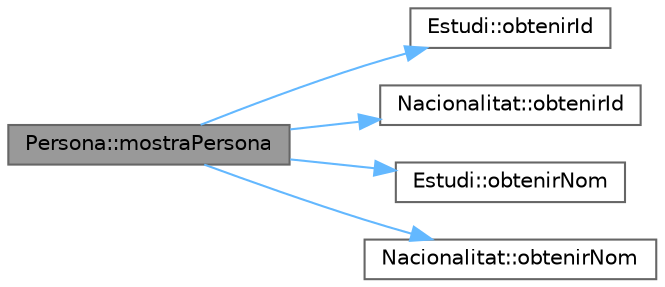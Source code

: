 digraph "Persona::mostraPersona"
{
 // LATEX_PDF_SIZE
  bgcolor="transparent";
  edge [fontname=Helvetica,fontsize=10,labelfontname=Helvetica,labelfontsize=10];
  node [fontname=Helvetica,fontsize=10,shape=box,height=0.2,width=0.4];
  rankdir="LR";
  Node1 [id="Node000001",label="Persona::mostraPersona",height=0.2,width=0.4,color="gray40", fillcolor="grey60", style="filled", fontcolor="black",tooltip="Muestra los datos de la persona por consola."];
  Node1 -> Node2 [id="edge5_Node000001_Node000002",color="steelblue1",style="solid",tooltip=" "];
  Node2 [id="Node000002",label="Estudi::obtenirId",height=0.2,width=0.4,color="grey40", fillcolor="white", style="filled",URL="$class_estudi.html#a7a7ae02d49fe987c81e77fcb141f7ff4",tooltip="Obtiene el código del nivel de estudios."];
  Node1 -> Node3 [id="edge6_Node000001_Node000003",color="steelblue1",style="solid",tooltip=" "];
  Node3 [id="Node000003",label="Nacionalitat::obtenirId",height=0.2,width=0.4,color="grey40", fillcolor="white", style="filled",URL="$class_nacionalitat.html#ad6b20a84453e176f3880e46a0923ac03",tooltip="Obtiene el código de la nacionalidad."];
  Node1 -> Node4 [id="edge7_Node000001_Node000004",color="steelblue1",style="solid",tooltip=" "];
  Node4 [id="Node000004",label="Estudi::obtenirNom",height=0.2,width=0.4,color="grey40", fillcolor="white", style="filled",URL="$class_estudi.html#ae0418b107b8667580d8cd32340253f1e",tooltip="Obtiene el nombre del nivel de estudios."];
  Node1 -> Node5 [id="edge8_Node000001_Node000005",color="steelblue1",style="solid",tooltip=" "];
  Node5 [id="Node000005",label="Nacionalitat::obtenirNom",height=0.2,width=0.4,color="grey40", fillcolor="white", style="filled",URL="$class_nacionalitat.html#af250dcafe670bef93b37a933d05e0a29",tooltip="Obtiene el nombre de la nacionalidad."];
}
